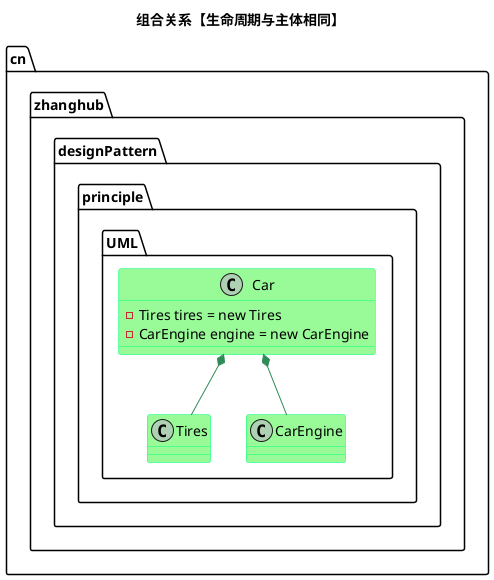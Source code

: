 @startuml
title 组合关系【生命周期与主体相同】
skinparam class {
BackgroundColor PaleGreen
ArrowColor SeaGreen
BorderColor SpringGreen
}
skinparam stereotypeCBackgroundColor YellowGreen]

class cn.zhanghub.designPattern.principle.UML.Tires {
}
class cn.zhanghub.designPattern.principle.UML.Car {
- Tires tires = new Tires
- CarEngine engine = new CarEngine
}
class cn.zhanghub.designPattern.principle.UML.CarEngine {
}
cn.zhanghub.designPattern.principle.UML.Car *--cn.zhanghub.designPattern.principle.UML.CarEngine
cn.zhanghub.designPattern.principle.UML.Car *--cn.zhanghub.designPattern.principle.UML.Tires

@enduml
